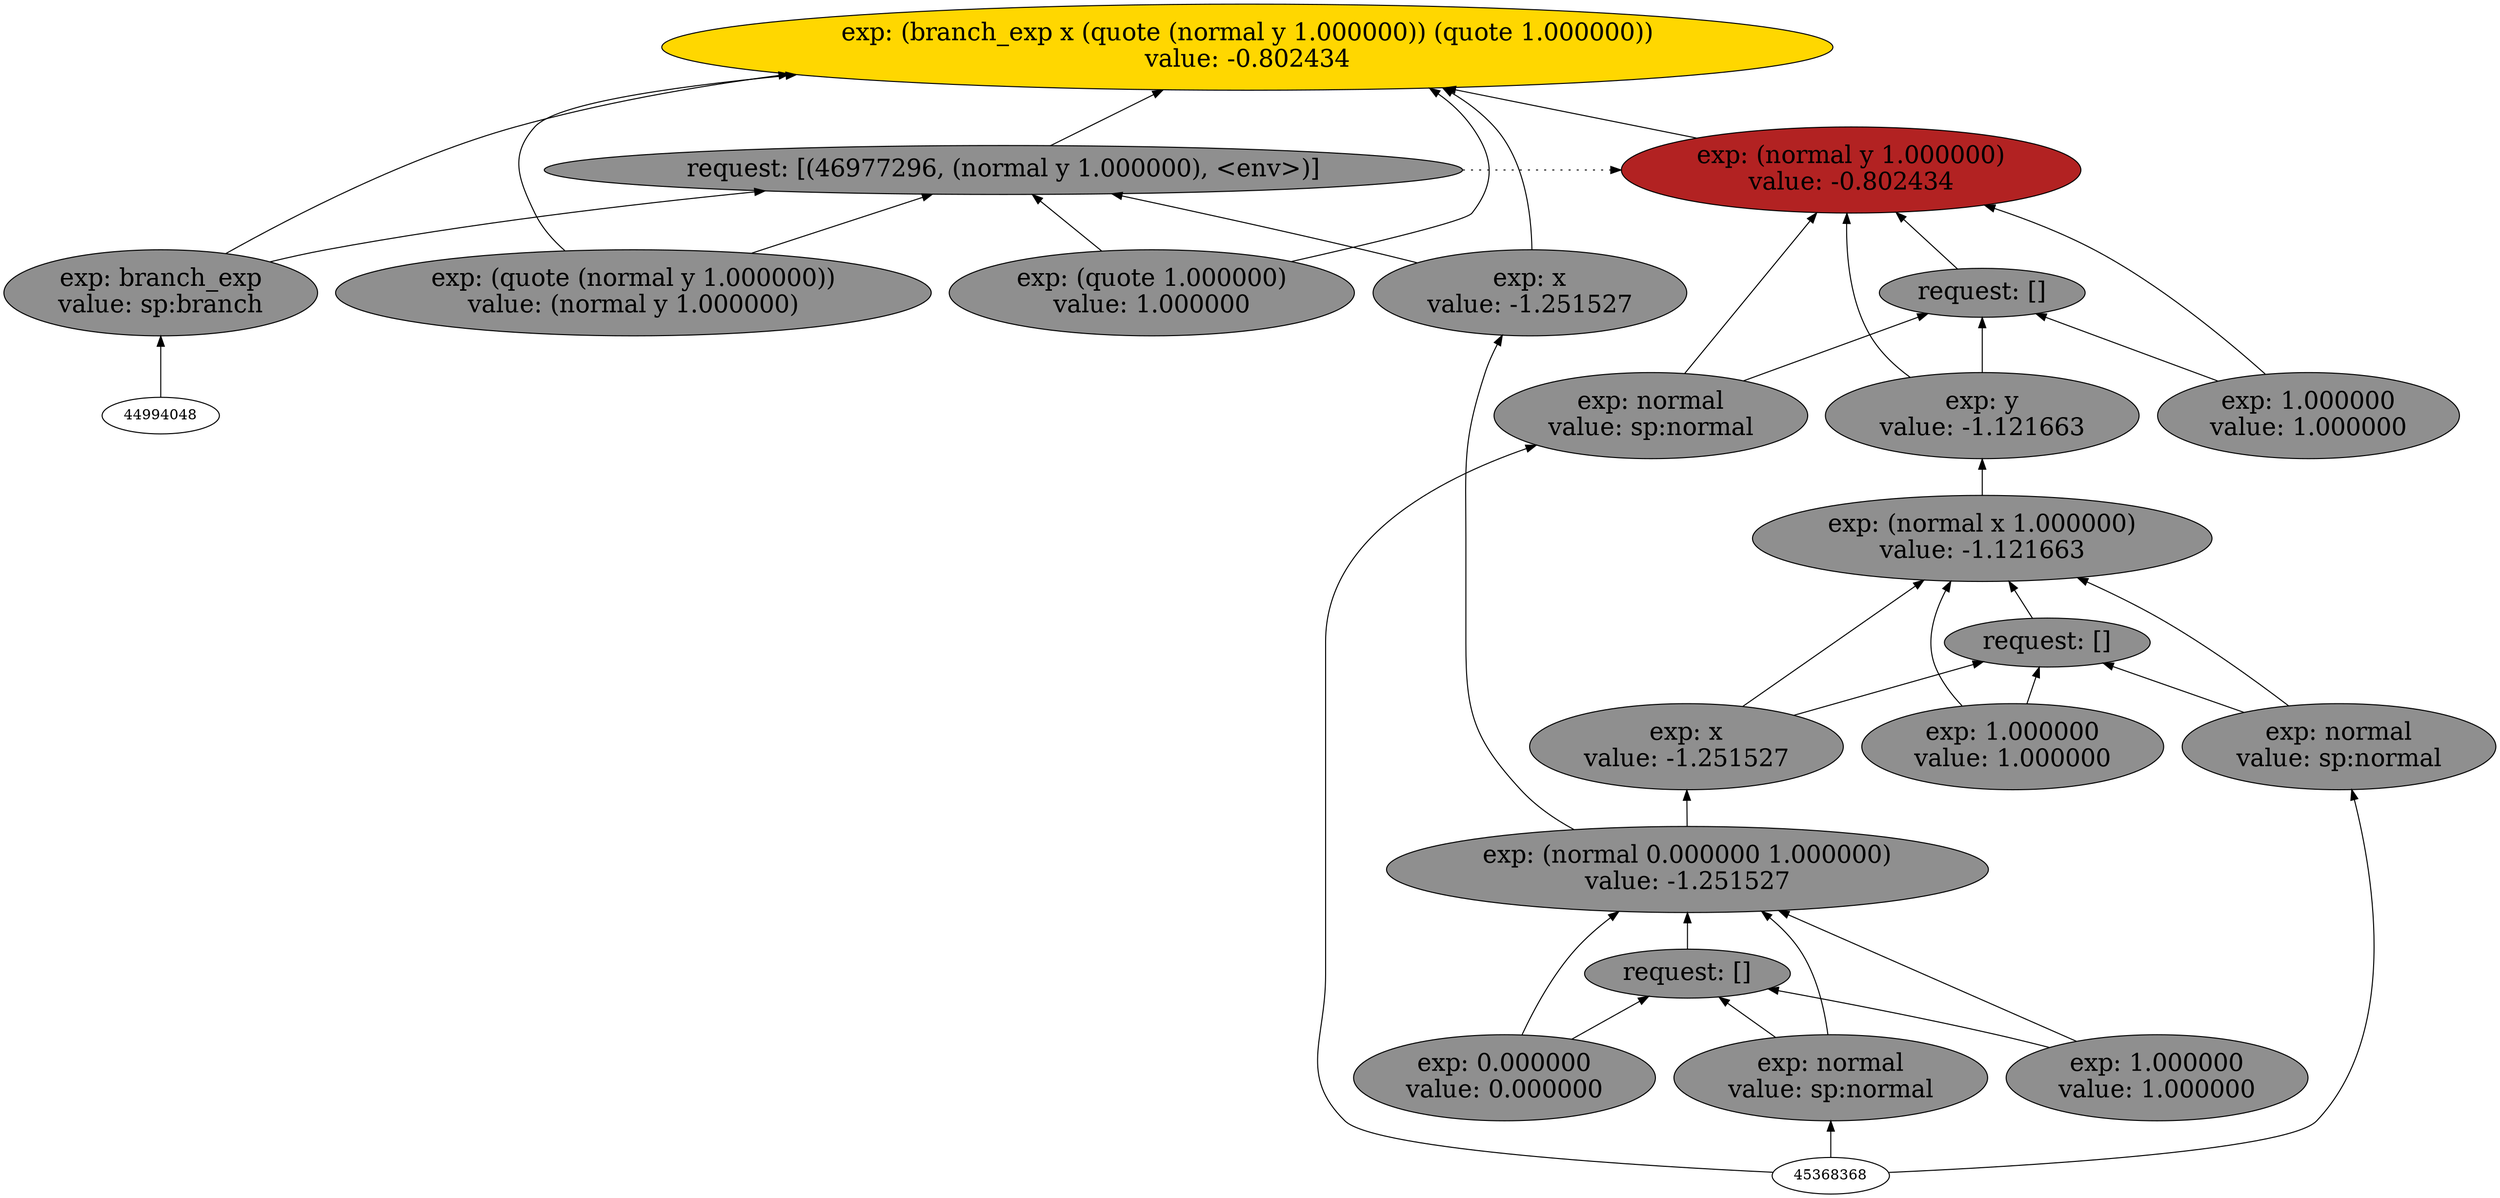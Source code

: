 digraph {
rankdir=BT
fontsize=24
subgraph clster1 {
label="Venture Families"
subgraph clster2 {
label="1"
"48210144"["fillcolor"="grey56" "fontsize"="24" "label"="exp: (normal 0.000000 1.000000)\nvalue: -1.251527" "shape"="ellipse" "style"="filled" ]
"47759296"["fillcolor"="grey56" "fontsize"="24" "label"="request: []" "shape"="ellipse" "style"="filled" ]
"48907824"["fillcolor"="grey56" "fontsize"="24" "label"="exp: normal\nvalue: sp:normal" "shape"="ellipse" "style"="filled" ]
"46865616"["fillcolor"="grey56" "fontsize"="24" "label"="exp: 0.000000\nvalue: 0.000000" "shape"="ellipse" "style"="filled" ]
"47721552"["fillcolor"="grey56" "fontsize"="24" "label"="exp: 1.000000\nvalue: 1.000000" "shape"="ellipse" "style"="filled" ]
}

subgraph clster3 {
label="2"
"47041392"["fillcolor"="grey56" "fontsize"="24" "label"="exp: (normal x 1.000000)\nvalue: -1.121663" "shape"="ellipse" "style"="filled" ]
"46747312"["fillcolor"="grey56" "fontsize"="24" "label"="request: []" "shape"="ellipse" "style"="filled" ]
"47173568"["fillcolor"="grey56" "fontsize"="24" "label"="exp: normal\nvalue: sp:normal" "shape"="ellipse" "style"="filled" ]
"48969600"["fillcolor"="grey56" "fontsize"="24" "label"="exp: x\nvalue: -1.251527" "shape"="ellipse" "style"="filled" ]
"46776512"["fillcolor"="grey56" "fontsize"="24" "label"="exp: 1.000000\nvalue: 1.000000" "shape"="ellipse" "style"="filled" ]
}

subgraph clster4 {
label="3"
"46860640"["fillcolor"="gold" "fontsize"="24" "label"="exp: (branch_exp x (quote (normal y 1.000000)) (quote 1.000000))\nvalue: -0.802434" "shape"="ellipse" "style"="filled" ]
"46977296"["fillcolor"="grey56" "fontsize"="24" "label"="request: [(46977296, (normal y 1.000000), <env>)]" "shape"="ellipse" "style"="filled" ]
"47023952"["fillcolor"="grey56" "fontsize"="24" "label"="exp: branch_exp\nvalue: sp:branch" "shape"="ellipse" "style"="filled" ]
"47476656"["fillcolor"="grey56" "fontsize"="24" "label"="exp: x\nvalue: -1.251527" "shape"="ellipse" "style"="filled" ]
"46748512"["fillcolor"="grey56" "fontsize"="24" "label"="exp: (quote (normal y 1.000000))\nvalue: (normal y 1.000000)" "shape"="ellipse" "style"="filled" ]
"47534080"["fillcolor"="grey56" "fontsize"="24" "label"="exp: (quote 1.000000)\nvalue: 1.000000" "shape"="ellipse" "style"="filled" ]
}

}

subgraph clster5 {
label=""
"47621456"["fillcolor"="firebrick" "fontsize"="24" "label"="exp: (normal y 1.000000)\nvalue: -0.802434" "shape"="ellipse" "style"="filled" ]
"47570256"["fillcolor"="grey56" "fontsize"="24" "label"="request: []" "shape"="ellipse" "style"="filled" ]
"47657632"["fillcolor"="grey56" "fontsize"="24" "label"="exp: normal\nvalue: sp:normal" "shape"="ellipse" "style"="filled" ]
"47708832"["fillcolor"="grey56" "fontsize"="24" "label"="exp: y\nvalue: -1.121663" "shape"="ellipse" "style"="filled" ]
"47745008"["fillcolor"="grey56" "fontsize"="24" "label"="exp: 1.000000\nvalue: 1.000000" "shape"="ellipse" "style"="filled" ]
}

"47023952" -> "46860640"["arrowhead"="normal" "color"="black" "constraint"="true" "style"="solid" ]
"47023952" -> "46977296"["arrowhead"="normal" "color"="black" "constraint"="true" "style"="solid" ]
"44994048" -> "47023952"["arrowhead"="normal" "color"="black" "constraint"="true" "style"="solid" ]
"47476656" -> "46860640"["arrowhead"="normal" "color"="black" "constraint"="true" "style"="solid" ]
"47476656" -> "46977296"["arrowhead"="normal" "color"="black" "constraint"="true" "style"="solid" ]
"48210144" -> "47476656"["arrowhead"="normal" "color"="black" "constraint"="true" "style"="solid" ]
"46748512" -> "46860640"["arrowhead"="normal" "color"="black" "constraint"="true" "style"="solid" ]
"46748512" -> "46977296"["arrowhead"="normal" "color"="black" "constraint"="true" "style"="solid" ]
"47534080" -> "46860640"["arrowhead"="normal" "color"="black" "constraint"="true" "style"="solid" ]
"47534080" -> "46977296"["arrowhead"="normal" "color"="black" "constraint"="true" "style"="solid" ]
"46977296" -> "46860640"["arrowhead"="normal" "color"="black" "constraint"="true" "style"="solid" ]
"47621456" -> "46860640"["arrowhead"="normal" "color"="black" "constraint"="true" "style"="solid" ]
"46977296" -> "47621456"["arrowhead"="normal" "color"="black" "constraint"="false" "style"="dotted" ]
"47173568" -> "47041392"["arrowhead"="normal" "color"="black" "constraint"="true" "style"="solid" ]
"47173568" -> "46747312"["arrowhead"="normal" "color"="black" "constraint"="true" "style"="solid" ]
"45368368" -> "47173568"["arrowhead"="normal" "color"="black" "constraint"="true" "style"="solid" ]
"48969600" -> "47041392"["arrowhead"="normal" "color"="black" "constraint"="true" "style"="solid" ]
"48969600" -> "46747312"["arrowhead"="normal" "color"="black" "constraint"="true" "style"="solid" ]
"48210144" -> "48969600"["arrowhead"="normal" "color"="black" "constraint"="true" "style"="solid" ]
"46776512" -> "47041392"["arrowhead"="normal" "color"="black" "constraint"="true" "style"="solid" ]
"46776512" -> "46747312"["arrowhead"="normal" "color"="black" "constraint"="true" "style"="solid" ]
"46747312" -> "47041392"["arrowhead"="normal" "color"="black" "constraint"="true" "style"="solid" ]
"47657632" -> "47621456"["arrowhead"="normal" "color"="black" "constraint"="true" "style"="solid" ]
"47657632" -> "47570256"["arrowhead"="normal" "color"="black" "constraint"="true" "style"="solid" ]
"45368368" -> "47657632"["arrowhead"="normal" "color"="black" "constraint"="true" "style"="solid" ]
"47708832" -> "47621456"["arrowhead"="normal" "color"="black" "constraint"="true" "style"="solid" ]
"47708832" -> "47570256"["arrowhead"="normal" "color"="black" "constraint"="true" "style"="solid" ]
"47041392" -> "47708832"["arrowhead"="normal" "color"="black" "constraint"="true" "style"="solid" ]
"47745008" -> "47621456"["arrowhead"="normal" "color"="black" "constraint"="true" "style"="solid" ]
"47745008" -> "47570256"["arrowhead"="normal" "color"="black" "constraint"="true" "style"="solid" ]
"47570256" -> "47621456"["arrowhead"="normal" "color"="black" "constraint"="true" "style"="solid" ]
"48907824" -> "48210144"["arrowhead"="normal" "color"="black" "constraint"="true" "style"="solid" ]
"48907824" -> "47759296"["arrowhead"="normal" "color"="black" "constraint"="true" "style"="solid" ]
"45368368" -> "48907824"["arrowhead"="normal" "color"="black" "constraint"="true" "style"="solid" ]
"46865616" -> "48210144"["arrowhead"="normal" "color"="black" "constraint"="true" "style"="solid" ]
"46865616" -> "47759296"["arrowhead"="normal" "color"="black" "constraint"="true" "style"="solid" ]
"47721552" -> "48210144"["arrowhead"="normal" "color"="black" "constraint"="true" "style"="solid" ]
"47721552" -> "47759296"["arrowhead"="normal" "color"="black" "constraint"="true" "style"="solid" ]
"47759296" -> "48210144"["arrowhead"="normal" "color"="black" "constraint"="true" "style"="solid" ]

}